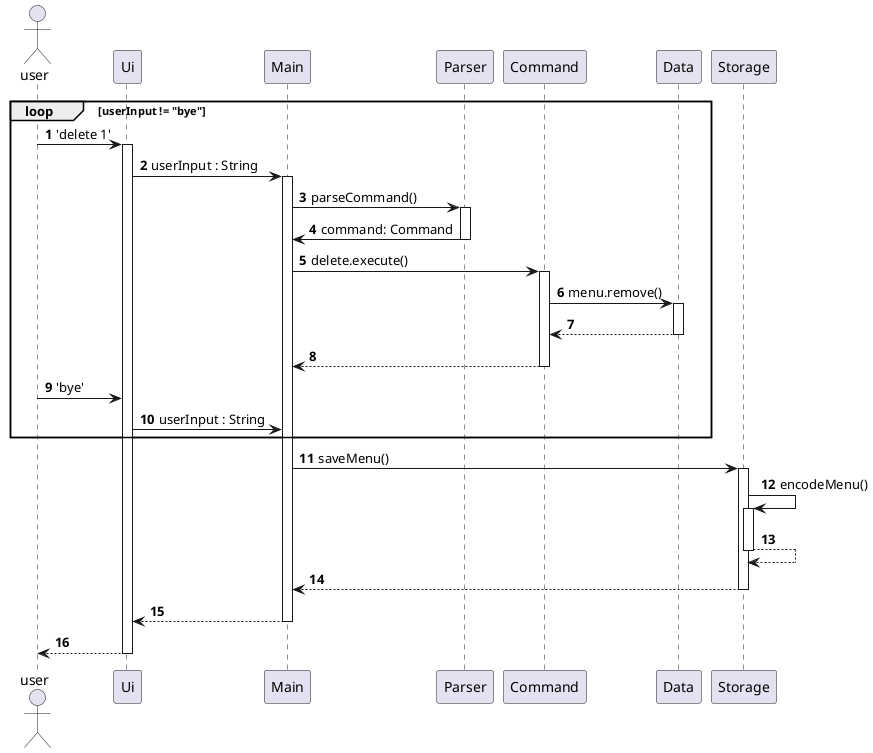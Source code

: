 @startuml
!define COMMAND class ListIngredientCommand
!define UI class Ui
!define MAIN class Main
!define STORAGE class Storage
!define DATA class Data
!define PARSER class Parser
!define COMMAND class Command

autonumber
Actor user

loop userInput != "bye"
user->Ui : 'delete 1'
activate Ui
Ui-> Main : userInput : String
activate Main
Main -> Parser : parseCommand()
Activate Parser
Parser -> Main : command: Command
Deactivate Parser
Main -> Command : delete.execute()
Activate Command
Command -> Data : menu.remove()
Activate Data
return
return
user -> Ui: 'bye'
Ui-> Main : userInput : String
end loop
Main->Storage : saveMenu()
Activate Storage
Storage -> Storage: encodeMenu()
Activate Storage
return
return
return
return

@enduml
